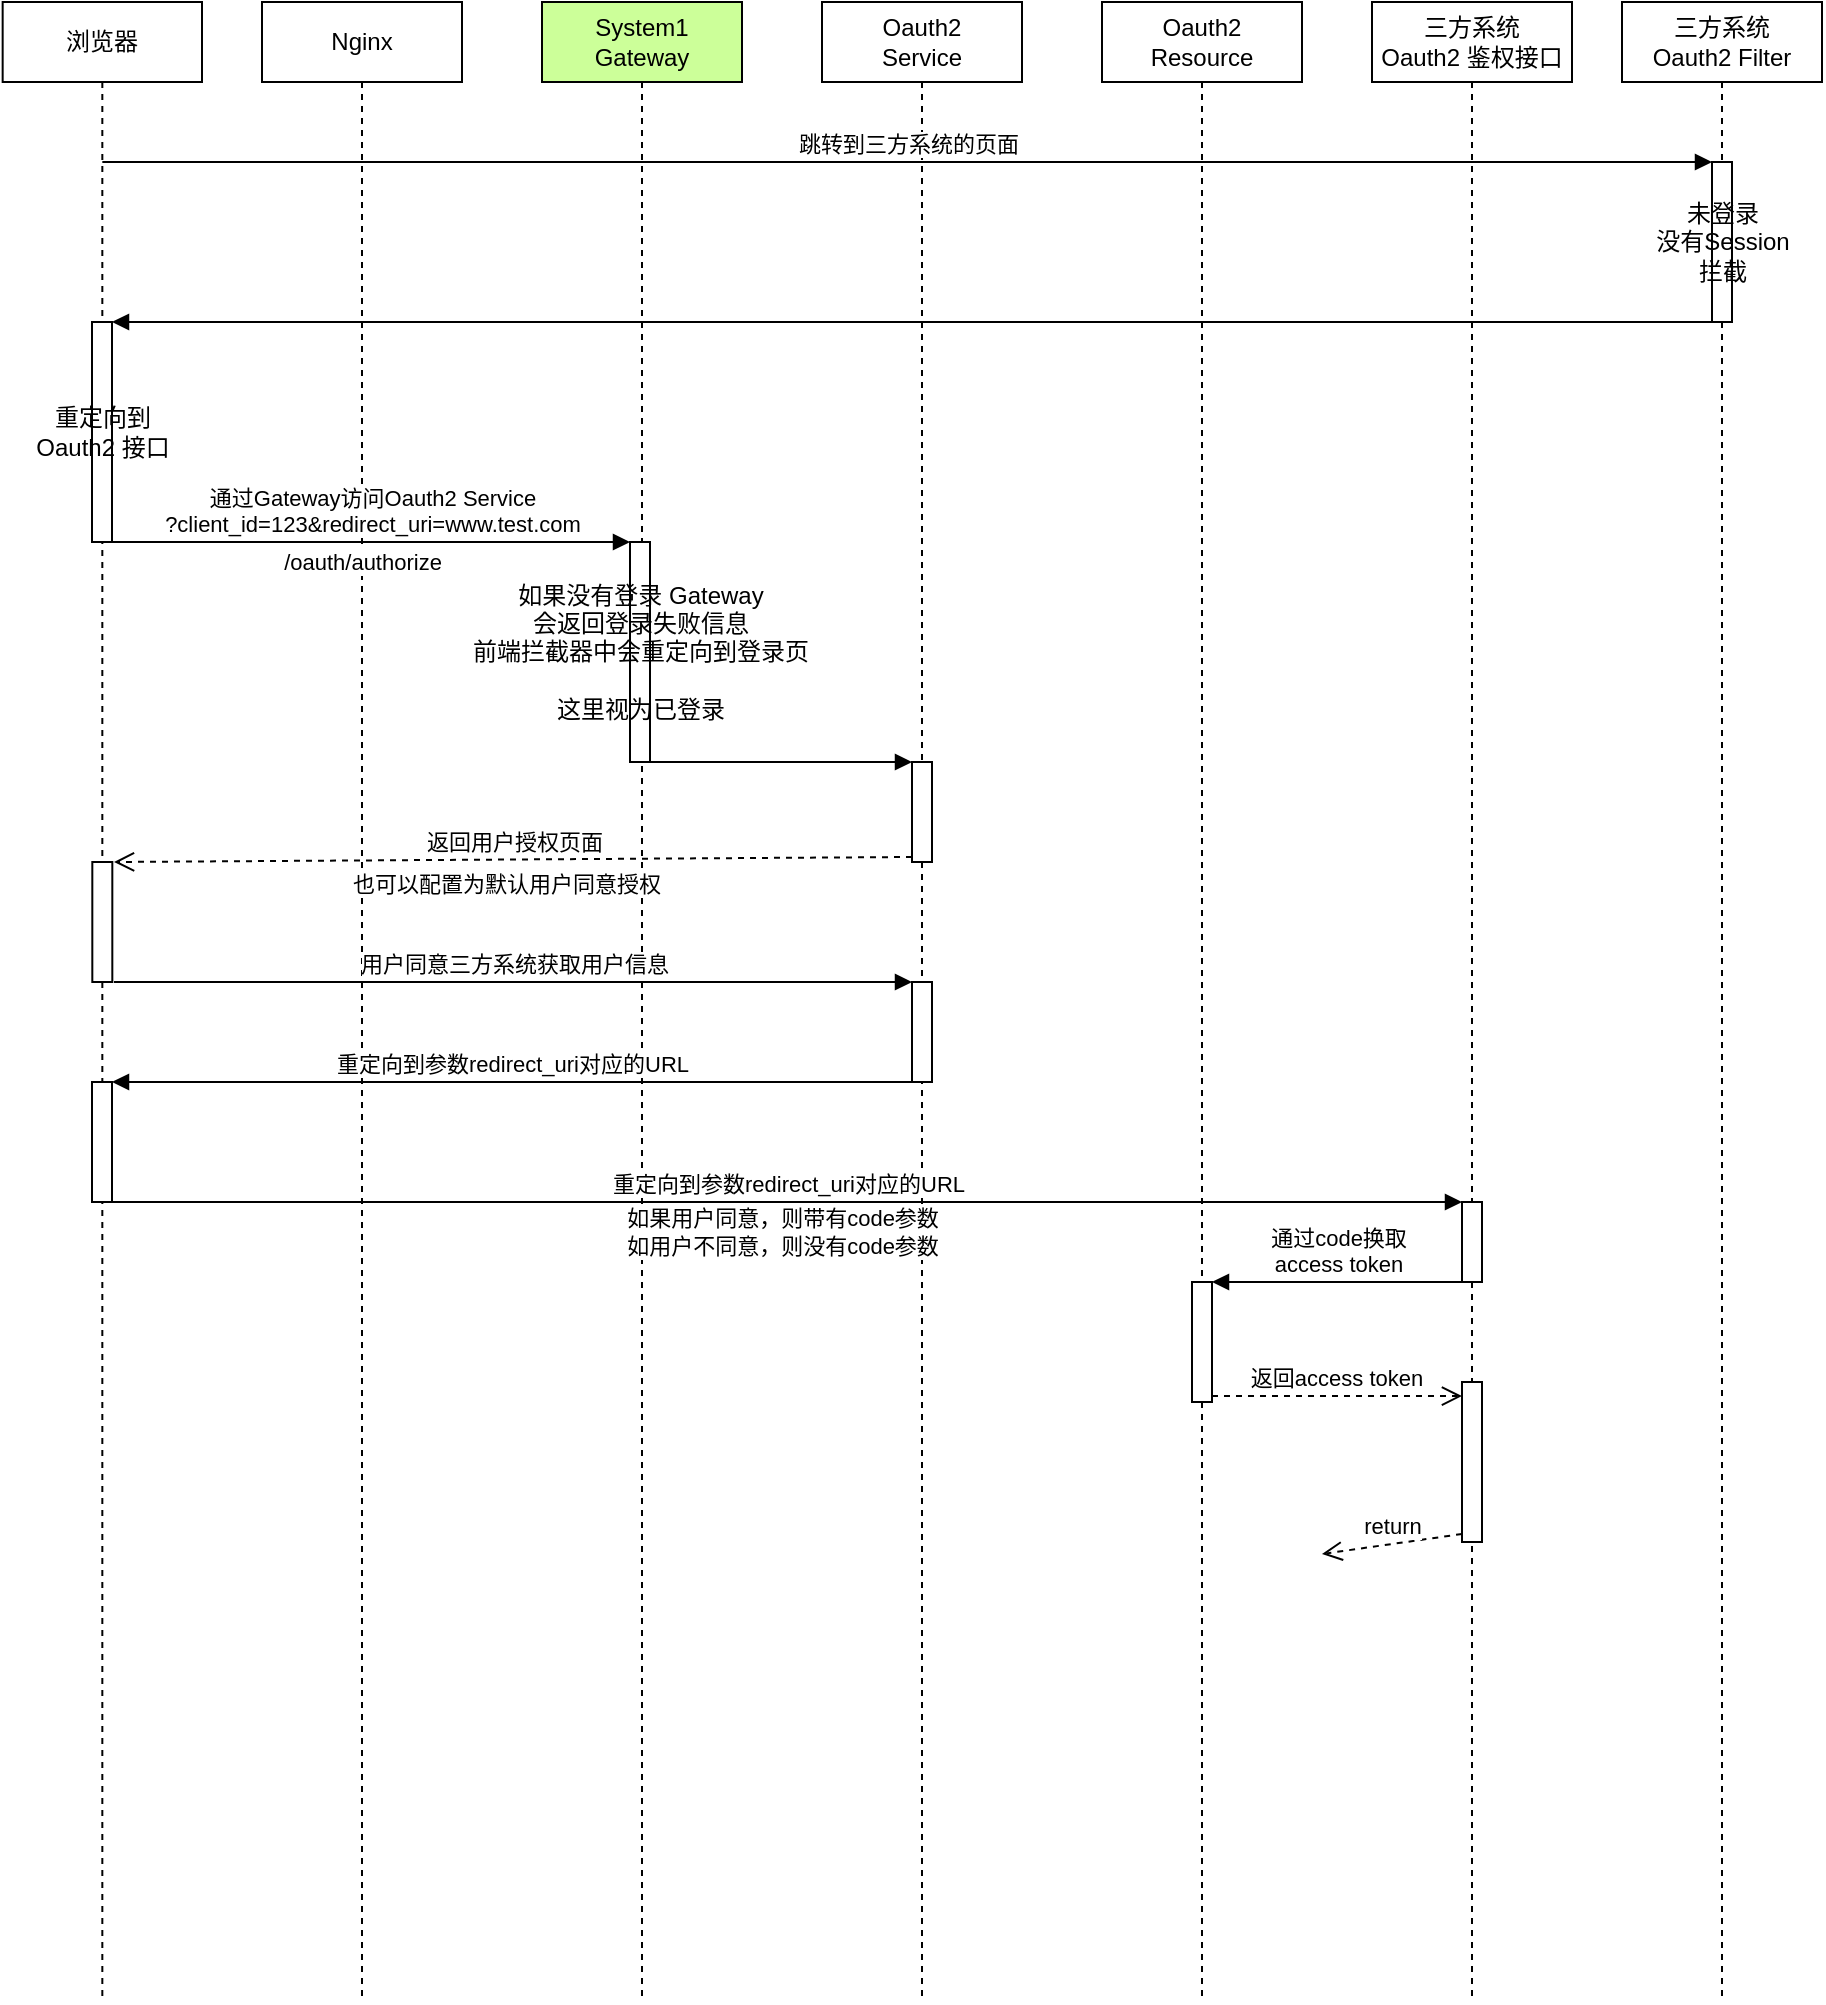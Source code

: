 <mxfile version="14.4.8" type="github">
  <diagram id="dh1iSAnI9LNPIimuFHRk" name="第 1 页">
    <mxGraphModel dx="1422" dy="1903" grid="1" gridSize="10" guides="1" tooltips="1" connect="1" arrows="1" fold="1" page="1" pageScale="1" pageWidth="827" pageHeight="1169" math="0" shadow="0">
      <root>
        <mxCell id="0" />
        <mxCell id="1" parent="0" />
        <mxCell id="rMGrHHltTkKnKPmvmLih-30" value="三方系统&lt;br&gt;Oauth2 鉴权接口" style="shape=umlLifeline;perimeter=lifelinePerimeter;whiteSpace=wrap;html=1;container=0;collapsible=0;recursiveResize=0;outlineConnect=0;" vertex="1" parent="1">
          <mxGeometry x="755" y="-30" width="100" height="1000" as="geometry" />
        </mxCell>
        <mxCell id="rMGrHHltTkKnKPmvmLih-1" value="浏览器" style="shape=umlLifeline;perimeter=lifelinePerimeter;whiteSpace=wrap;html=1;container=0;collapsible=0;recursiveResize=0;outlineConnect=0;" vertex="1" parent="1">
          <mxGeometry x="70.33" y="-30" width="99.67" height="1000" as="geometry" />
        </mxCell>
        <mxCell id="rMGrHHltTkKnKPmvmLih-2" value="Nginx" style="shape=umlLifeline;perimeter=lifelinePerimeter;whiteSpace=wrap;html=1;container=0;collapsible=0;recursiveResize=0;outlineConnect=0;" vertex="1" parent="1">
          <mxGeometry x="200" y="-30" width="100" height="1000" as="geometry" />
        </mxCell>
        <mxCell id="rMGrHHltTkKnKPmvmLih-4" value="System1&lt;br&gt;Gateway" style="shape=umlLifeline;perimeter=lifelinePerimeter;whiteSpace=wrap;html=1;container=0;collapsible=0;recursiveResize=0;outlineConnect=0;fillColor=#CCFF99;" vertex="1" parent="1">
          <mxGeometry x="340" y="-30" width="100" height="1000" as="geometry" />
        </mxCell>
        <mxCell id="rMGrHHltTkKnKPmvmLih-25" value="三方系统&lt;br&gt;Oauth2 Filter" style="shape=umlLifeline;perimeter=lifelinePerimeter;whiteSpace=wrap;html=1;container=0;collapsible=0;recursiveResize=0;outlineConnect=0;" vertex="1" parent="1">
          <mxGeometry x="880" y="-30" width="100" height="1000" as="geometry" />
        </mxCell>
        <mxCell id="rMGrHHltTkKnKPmvmLih-26" value="Oauth2&lt;br&gt;Service" style="shape=umlLifeline;perimeter=lifelinePerimeter;whiteSpace=wrap;html=1;container=0;collapsible=0;recursiveResize=0;outlineConnect=0;" vertex="1" parent="1">
          <mxGeometry x="480" y="-30" width="100" height="1000" as="geometry" />
        </mxCell>
        <mxCell id="rMGrHHltTkKnKPmvmLih-27" value="未登录&lt;br&gt;没有Session&lt;br&gt;拦截" style="html=1;points=[];perimeter=orthogonalPerimeter;" vertex="1" parent="1">
          <mxGeometry x="925" y="50" width="10" height="80" as="geometry" />
        </mxCell>
        <mxCell id="rMGrHHltTkKnKPmvmLih-28" value="跳转到三方系统的页面" style="html=1;verticalAlign=bottom;endArrow=block;entryX=0;entryY=0;" edge="1" target="rMGrHHltTkKnKPmvmLih-27" parent="1" source="rMGrHHltTkKnKPmvmLih-1">
          <mxGeometry relative="1" as="geometry">
            <mxPoint x="595" y="50" as="sourcePoint" />
          </mxGeometry>
        </mxCell>
        <mxCell id="rMGrHHltTkKnKPmvmLih-31" value="Oauth2&lt;br&gt;Resource" style="shape=umlLifeline;perimeter=lifelinePerimeter;whiteSpace=wrap;html=1;container=0;collapsible=0;recursiveResize=0;outlineConnect=0;" vertex="1" parent="1">
          <mxGeometry x="620" y="-30" width="100" height="1000" as="geometry" />
        </mxCell>
        <mxCell id="rMGrHHltTkKnKPmvmLih-32" value="重定向到&lt;br&gt;Oauth2 接口" style="html=1;points=[];perimeter=orthogonalPerimeter;" vertex="1" parent="1">
          <mxGeometry x="115" y="130" width="10" height="110" as="geometry" />
        </mxCell>
        <mxCell id="rMGrHHltTkKnKPmvmLih-33" value="" style="html=1;verticalAlign=bottom;endArrow=block;entryX=1;entryY=0;exitX=0;exitY=1;exitDx=0;exitDy=0;exitPerimeter=0;" edge="1" target="rMGrHHltTkKnKPmvmLih-32" parent="1" source="rMGrHHltTkKnKPmvmLih-27">
          <mxGeometry relative="1" as="geometry">
            <mxPoint x="880" y="130" as="sourcePoint" />
          </mxGeometry>
        </mxCell>
        <mxCell id="rMGrHHltTkKnKPmvmLih-35" value="如果没有登录 Gateway&lt;br&gt;会返回登录失败信息&lt;br&gt;前端拦截器中会重定向到登录页&lt;br&gt;&lt;br&gt;这里视为已登录" style="html=1;points=[];perimeter=orthogonalPerimeter;" vertex="1" parent="1">
          <mxGeometry x="384" y="240" width="10" height="110" as="geometry" />
        </mxCell>
        <mxCell id="rMGrHHltTkKnKPmvmLih-36" value="通过Gateway访问Oauth2 Service&lt;br&gt;?client_id=123&amp;amp;redirect_uri=www.test.com" style="html=1;verticalAlign=bottom;endArrow=block;entryX=0;entryY=0;exitX=1.1;exitY=1;exitDx=0;exitDy=0;exitPerimeter=0;" edge="1" target="rMGrHHltTkKnKPmvmLih-35" parent="1">
          <mxGeometry relative="1" as="geometry">
            <mxPoint x="125" y="240" as="sourcePoint" />
          </mxGeometry>
        </mxCell>
        <mxCell id="rMGrHHltTkKnKPmvmLih-41" value="/oauth/authorize" style="edgeLabel;html=1;align=center;verticalAlign=middle;resizable=0;points=[];" vertex="1" connectable="0" parent="rMGrHHltTkKnKPmvmLih-36">
          <mxGeometry x="-0.081" relative="1" as="geometry">
            <mxPoint x="6" y="10" as="offset" />
          </mxGeometry>
        </mxCell>
        <mxCell id="rMGrHHltTkKnKPmvmLih-38" value="" style="html=1;points=[];perimeter=orthogonalPerimeter;" vertex="1" parent="1">
          <mxGeometry x="525" y="350" width="10" height="50" as="geometry" />
        </mxCell>
        <mxCell id="rMGrHHltTkKnKPmvmLih-39" value="" style="html=1;verticalAlign=bottom;endArrow=block;entryX=0;entryY=0;" edge="1" target="rMGrHHltTkKnKPmvmLih-38" parent="1" source="rMGrHHltTkKnKPmvmLih-35">
          <mxGeometry relative="1" as="geometry">
            <mxPoint x="455" y="350" as="sourcePoint" />
          </mxGeometry>
        </mxCell>
        <mxCell id="rMGrHHltTkKnKPmvmLih-40" value="返回用户授权页面" style="html=1;verticalAlign=bottom;endArrow=open;dashed=1;endSize=8;exitX=0;exitY=0.95;entryX=1.084;entryY=0;entryDx=0;entryDy=0;entryPerimeter=0;" edge="1" source="rMGrHHltTkKnKPmvmLih-38" parent="1" target="rMGrHHltTkKnKPmvmLih-46">
          <mxGeometry relative="1" as="geometry">
            <mxPoint x="455" y="426" as="targetPoint" />
          </mxGeometry>
        </mxCell>
        <mxCell id="rMGrHHltTkKnKPmvmLih-42" value="也可以配置为默认用户同意授权" style="edgeLabel;html=1;align=center;verticalAlign=middle;resizable=0;points=[];" vertex="1" connectable="0" parent="rMGrHHltTkKnKPmvmLih-40">
          <mxGeometry x="-0.507" relative="1" as="geometry">
            <mxPoint x="-105" y="12.5" as="offset" />
          </mxGeometry>
        </mxCell>
        <mxCell id="rMGrHHltTkKnKPmvmLih-46" value="" style="html=1;points=[];perimeter=orthogonalPerimeter;" vertex="1" parent="1">
          <mxGeometry x="115.16" y="400" width="10" height="60" as="geometry" />
        </mxCell>
        <mxCell id="rMGrHHltTkKnKPmvmLih-49" value="" style="html=1;points=[];perimeter=orthogonalPerimeter;" vertex="1" parent="1">
          <mxGeometry x="525" y="460" width="10" height="50" as="geometry" />
        </mxCell>
        <mxCell id="rMGrHHltTkKnKPmvmLih-50" value="用户同意三方系统获取用户信息" style="html=1;verticalAlign=bottom;endArrow=block;entryX=0;entryY=0;exitX=1.084;exitY=1;exitDx=0;exitDy=0;exitPerimeter=0;" edge="1" target="rMGrHHltTkKnKPmvmLih-49" parent="1" source="rMGrHHltTkKnKPmvmLih-46">
          <mxGeometry relative="1" as="geometry">
            <mxPoint x="455" y="460" as="sourcePoint" />
          </mxGeometry>
        </mxCell>
        <mxCell id="rMGrHHltTkKnKPmvmLih-55" value="" style="html=1;points=[];perimeter=orthogonalPerimeter;" vertex="1" parent="1">
          <mxGeometry x="115" y="510" width="10" height="60" as="geometry" />
        </mxCell>
        <mxCell id="rMGrHHltTkKnKPmvmLih-56" value="重定向到参数redirect_uri对应的URL" style="html=1;verticalAlign=bottom;endArrow=block;entryX=1;entryY=0;exitX=0;exitY=1;exitDx=0;exitDy=0;exitPerimeter=0;" edge="1" target="rMGrHHltTkKnKPmvmLih-55" parent="1" source="rMGrHHltTkKnKPmvmLih-49">
          <mxGeometry relative="1" as="geometry">
            <mxPoint x="185" y="510" as="sourcePoint" />
          </mxGeometry>
        </mxCell>
        <mxCell id="rMGrHHltTkKnKPmvmLih-58" value="如果用户同意，则带有code参数&lt;br&gt;如用户不同意，则没有code参数" style="edgeLabel;html=1;align=center;verticalAlign=middle;resizable=0;points=[];" vertex="1" connectable="0" parent="rMGrHHltTkKnKPmvmLih-56">
          <mxGeometry x="-0.135" y="3" relative="1" as="geometry">
            <mxPoint x="108" y="72" as="offset" />
          </mxGeometry>
        </mxCell>
        <mxCell id="rMGrHHltTkKnKPmvmLih-59" value="" style="html=1;points=[];perimeter=orthogonalPerimeter;" vertex="1" parent="1">
          <mxGeometry x="800" y="570" width="10" height="40" as="geometry" />
        </mxCell>
        <mxCell id="rMGrHHltTkKnKPmvmLih-60" value="重定向到参数redirect_uri对应的URL" style="html=1;verticalAlign=bottom;endArrow=block;entryX=0;entryY=0;exitX=1;exitY=1;exitDx=0;exitDy=0;exitPerimeter=0;" edge="1" target="rMGrHHltTkKnKPmvmLih-59" parent="1" source="rMGrHHltTkKnKPmvmLih-55">
          <mxGeometry relative="1" as="geometry">
            <mxPoint x="730" y="570" as="sourcePoint" />
          </mxGeometry>
        </mxCell>
        <mxCell id="rMGrHHltTkKnKPmvmLih-63" value="" style="html=1;points=[];perimeter=orthogonalPerimeter;" vertex="1" parent="1">
          <mxGeometry x="665" y="610" width="10" height="60" as="geometry" />
        </mxCell>
        <mxCell id="rMGrHHltTkKnKPmvmLih-64" value="通过code换取&lt;br&gt;access token" style="html=1;verticalAlign=bottom;endArrow=block;entryX=1;entryY=0;exitX=0;exitY=1;exitDx=0;exitDy=0;exitPerimeter=0;" edge="1" target="rMGrHHltTkKnKPmvmLih-63" parent="1" source="rMGrHHltTkKnKPmvmLih-59">
          <mxGeometry relative="1" as="geometry">
            <mxPoint x="735" y="610" as="sourcePoint" />
          </mxGeometry>
        </mxCell>
        <mxCell id="rMGrHHltTkKnKPmvmLih-65" value="返回access token" style="html=1;verticalAlign=bottom;endArrow=open;dashed=1;endSize=8;exitX=1;exitY=0.95;entryX=0;entryY=0.088;entryDx=0;entryDy=0;entryPerimeter=0;" edge="1" source="rMGrHHltTkKnKPmvmLih-63" parent="1" target="rMGrHHltTkKnKPmvmLih-66">
          <mxGeometry relative="1" as="geometry">
            <mxPoint x="760" y="667" as="targetPoint" />
          </mxGeometry>
        </mxCell>
        <mxCell id="rMGrHHltTkKnKPmvmLih-66" value="" style="html=1;points=[];perimeter=orthogonalPerimeter;" vertex="1" parent="1">
          <mxGeometry x="800" y="660" width="10" height="80" as="geometry" />
        </mxCell>
        <mxCell id="rMGrHHltTkKnKPmvmLih-68" value="return" style="html=1;verticalAlign=bottom;endArrow=open;dashed=1;endSize=8;exitX=0;exitY=0.95;" edge="1" source="rMGrHHltTkKnKPmvmLih-66" parent="1">
          <mxGeometry relative="1" as="geometry">
            <mxPoint x="730" y="746" as="targetPoint" />
          </mxGeometry>
        </mxCell>
      </root>
    </mxGraphModel>
  </diagram>
</mxfile>
